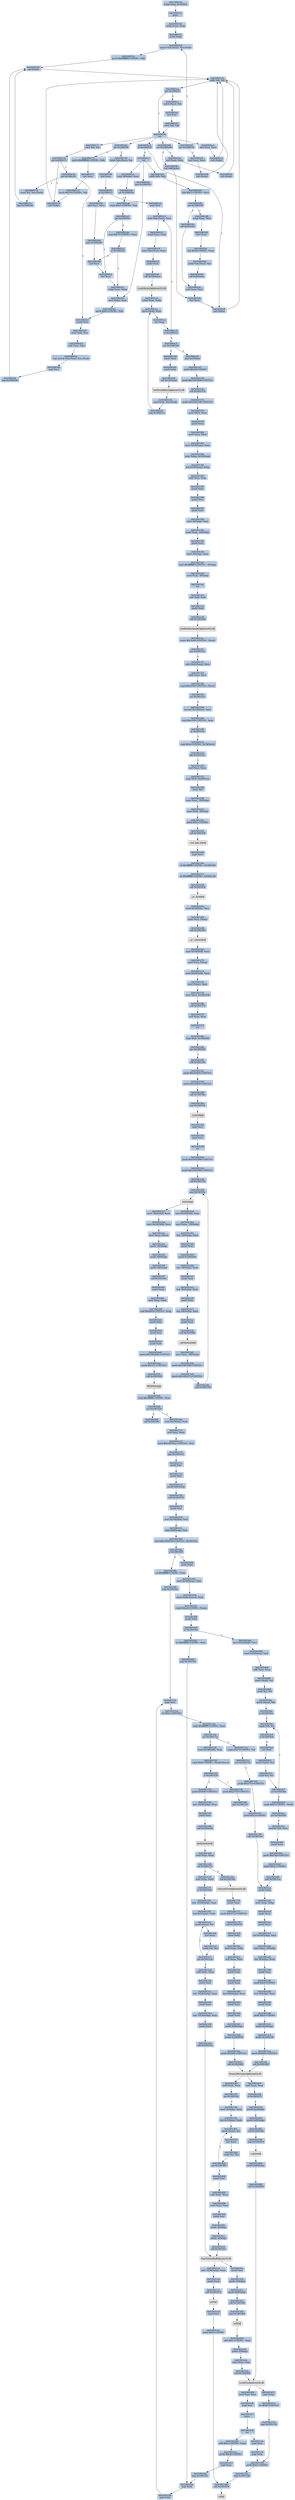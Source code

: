 digraph G {
node[shape=rectangle,style=filled,fillcolor=lightsteelblue,color=lightsteelblue]
bgcolor="transparent"
a0x01000154xchgl_esp_0x1005cfc[label="0x01000154\nxchgl %esp, 0x1005cfc"];
a0x0100015apopa_[label="0x0100015a\npopa "];
a0x0100015bxchgl_eax_esp[label="0x0100015b\nxchgl %eax, %esp"];
a0x0100015cpushl_ebp[label="0x0100015c\npushl %ebp"];
a0x0100015dmovsb_ds_esi__es_edi_[label="0x0100015d\nmovsb %ds:(%esi), %es:(%edi)"];
a0x0100015emovb_0xffffff80UINT8_dh[label="0x0100015e\nmovb $0xffffff80<UINT8>, %dh"];
a0x01000160call_ebx_[label="0x01000160\ncall (%ebx)"];
a0x010001e8addb_dl_dl[label="0x010001e8\naddb %dl, %dl"];
a0x010001eajne_0x10001f1[label="0x010001ea\njne 0x10001f1"];
a0x010001ecmovb_esi__dl[label="0x010001ec\nmovb (%esi), %dl"];
a0x010001eeincl_esi[label="0x010001ee\nincl %esi"];
a0x010001efadcb_dl_dl[label="0x010001ef\nadcb %dl, %dl"];
a0x010001f1ret[label="0x010001f1\nret"];
a0x01000162jae_0x100015d[label="0x01000162\njae 0x100015d"];
a0x01000164xorl_ecx_ecx[label="0x01000164\nxorl %ecx, %ecx"];
a0x01000166call_ebx_[label="0x01000166\ncall (%ebx)"];
a0x01000168jae_0x1000180[label="0x01000168\njae 0x1000180"];
a0x0100016axorl_eax_eax[label="0x0100016a\nxorl %eax, %eax"];
a0x0100016ccall_ebx_[label="0x0100016c\ncall (%ebx)"];
a0x0100016ejae_0x100018f[label="0x0100016e\njae 0x100018f"];
a0x01000170movb_0xffffff80UINT8_dh[label="0x01000170\nmovb $0xffffff80<UINT8>, %dh"];
a0x01000172incl_ecx[label="0x01000172\nincl %ecx"];
a0x01000173movb_0x10UINT8_al[label="0x01000173\nmovb $0x10<UINT8>, %al"];
a0x01000175call_ebx_[label="0x01000175\ncall (%ebx)"];
a0x01000177adcb_al_al[label="0x01000177\nadcb %al, %al"];
a0x01000179jae_0x1000175[label="0x01000179\njae 0x1000175"];
a0x0100017bjne_0x10001b7[label="0x0100017b\njne 0x10001b7"];
a0x0100017dstosb_al_es_edi_[label="0x0100017d\nstosb %al, %es:(%edi)"];
a0x0100017ejmp_0x1000160[label="0x0100017e\njmp 0x1000160"];
a0x0100018flodsb_ds_esi__al[label="0x0100018f\nlodsb %ds:(%esi), %al"];
a0x01000190shrl_eax[label="0x01000190\nshrl %eax"];
a0x01000192je_0x10001c1[label="0x01000192\nje 0x10001c1"];
a0x01000194adcl_ecx_ecx[label="0x01000194\nadcl %ecx, %ecx"];
a0x01000196jmp_0x10001b0[label="0x01000196\njmp 0x10001b0"];
a0x010001b0incl_ecx[label="0x010001b0\nincl %ecx"];
a0x010001b1incl_ecx[label="0x010001b1\nincl %ecx"];
a0x010001b2xchgl_eax_ebp[label="0x010001b2\nxchgl %eax, %ebp"];
a0x010001b3movl_ebp_eax[label="0x010001b3\nmovl %ebp, %eax"];
a0x010001b5movb_0x0UINT8_dh[label="0x010001b5\nmovb $0x0<UINT8>, %dh"];
a0x010001b7pushl_esi[label="0x010001b7\npushl %esi"];
a0x010001b8movl_edi_esi[label="0x010001b8\nmovl %edi, %esi"];
a0x010001basubl_eax_esi[label="0x010001ba\nsubl %eax, %esi"];
a0x010001bcrepz_movsb_ds_esi__es_edi_[label="0x010001bc\nrepz movsb %ds:(%esi), %es:(%edi)"];
a0x010001bepopl_esi[label="0x010001be\npopl %esi"];
a0x010001bfjmp_0x1000160[label="0x010001bf\njmp 0x1000160"];
a0x01000180call_0x8ebx_[label="0x01000180\ncall 0x8(%ebx)"];
a0x010001deincl_ecx[label="0x010001de\nincl %ecx"];
a0x010001dfcall_ebx_[label="0x010001df\ncall (%ebx)"];
a0x010001e1adcl_ecx_ecx[label="0x010001e1\nadcl %ecx, %ecx"];
a0x010001e3call_ebx_[label="0x010001e3\ncall (%ebx)"];
a0x010001e5jb_0x10001df[label="0x010001e5\njb 0x10001df"];
a0x010001e7ret[label="0x010001e7\nret"];
a0x01000183addb_dh_dh[label="0x01000183\naddb %dh, %dh"];
a0x01000185sbbl_0x1UINT8_ecx[label="0x01000185\nsbbl $0x1<UINT8>, %ecx"];
a0x01000188jne_0x1000198[label="0x01000188\njne 0x1000198"];
a0x0100018acall_0x4ebx_[label="0x0100018a\ncall 0x4(%ebx)"];
a0x010001dcxorl_ecx_ecx[label="0x010001dc\nxorl %ecx, %ecx"];
a0x0100018djmp_0x10001b3[label="0x0100018d\njmp 0x10001b3"];
a0x01000198xchgl_eax_ecx[label="0x01000198\nxchgl %eax, %ecx"];
a0x01000199decl_eax[label="0x01000199\ndecl %eax"];
a0x0100019ashll_0x8UINT8_eax[label="0x0100019a\nshll $0x8<UINT8>, %eax"];
a0x0100019dlodsb_ds_esi__al[label="0x0100019d\nlodsb %ds:(%esi), %al"];
a0x0100019ecall_0x4ebx_[label="0x0100019e\ncall 0x4(%ebx)"];
a0x010001a1cmpl__8ebx__eax[label="0x010001a1\ncmpl -8(%ebx), %eax"];
a0x010001a4jae_0x10001b0[label="0x010001a4\njae 0x10001b0"];
a0x010001a6cmpb_0x5UINT8_ah[label="0x010001a6\ncmpb $0x5<UINT8>, %ah"];
a0x010001a9jae_0x10001b1[label="0x010001a9\njae 0x10001b1"];
a0x010001abcmpl_0x7fUINT8_eax[label="0x010001ab\ncmpl $0x7f<UINT8>, %eax"];
a0x010001aeja_0x10001b2[label="0x010001ae\nja 0x10001b2"];
a0x010001c1popl_esi[label="0x010001c1\npopl %esi"];
a0x010001c2lodsl_ds_esi__eax[label="0x010001c2\nlodsl %ds:(%esi), %eax"];
a0x010001c3xchgl_eax_edi[label="0x010001c3\nxchgl %eax, %edi"];
a0x010001c4lodsl_ds_esi__eax[label="0x010001c4\nlodsl %ds:(%esi), %eax"];
a0x010001c5pushl_eax[label="0x010001c5\npushl %eax"];
a0x010001c6call_0x10ebx_[label="0x010001c6\ncall 0x10(%ebx)"];
LoadLibraryA_kernel32_dll[label="LoadLibraryA@kernel32.dll",fillcolor="lightgrey",color="lightgrey"];
a0x010001c9xchgl_eax_ebp[label="0x010001c9\nxchgl %eax, %ebp"];
a0x010001camovl_edi__eax[label="0x010001ca\nmovl (%edi), %eax"];
a0x010001ccincl_eax[label="0x010001cc\nincl %eax"];
a0x010001cdjs_0x10001c2[label="0x010001cd\njs 0x10001c2"];
a0x010001cfjne_0x10001d4[label="0x010001cf\njne 0x10001d4"];
a0x010001d4pushl_eax[label="0x010001d4\npushl %eax"];
a0x010001d5pushl_ebp[label="0x010001d5\npushl %ebp"];
a0x010001d6call_0x14ebx_[label="0x010001d6\ncall 0x14(%ebx)"];
GetProcAddress_kernel32_dll[label="GetProcAddress@kernel32.dll",fillcolor="lightgrey",color="lightgrey"];
a0x010001d9stosl_eax_es_edi_[label="0x010001d9\nstosl %eax, %es:(%edi)"];
a0x010001dajmp_0x10001ca[label="0x010001da\njmp 0x10001ca"];
a0x010001d1jmp_0xcebx_[label="0x010001d1\njmp 0xc(%ebx)"];
a0x010011d7pushl_0x28UINT8[label="0x010011d7\npushl $0x28<UINT8>"];
a0x010011d9pushl_0x10010b0UINT32[label="0x010011d9\npushl $0x10010b0<UINT32>"];
a0x010011decall_0x1001374[label="0x010011de\ncall 0x1001374"];
a0x01001374pushl_0x10013c4UINT32[label="0x01001374\npushl $0x10013c4<UINT32>"];
a0x01001379movl_fs_0_eax[label="0x01001379\nmovl %fs:0, %eax"];
a0x0100137fpushl_eax[label="0x0100137f\npushl %eax"];
a0x01001380movl_esp_fs_0[label="0x01001380\nmovl %esp, %fs:0"];
a0x01001387movl_0x10esp__eax[label="0x01001387\nmovl 0x10(%esp), %eax"];
a0x0100138bmovl_ebp_0x10esp_[label="0x0100138b\nmovl %ebp, 0x10(%esp)"];
a0x0100138fleal_0x10esp__ebp[label="0x0100138f\nleal 0x10(%esp), %ebp"];
a0x01001393subl_eax_esp[label="0x01001393\nsubl %eax, %esp"];
a0x01001395pushl_ebx[label="0x01001395\npushl %ebx"];
a0x01001396pushl_esi[label="0x01001396\npushl %esi"];
a0x01001397pushl_edi[label="0x01001397\npushl %edi"];
a0x01001398movl__8ebp__eax[label="0x01001398\nmovl -8(%ebp), %eax"];
a0x0100139bmovl_esp__24ebp_[label="0x0100139b\nmovl %esp, -24(%ebp)"];
a0x0100139epushl_eax[label="0x0100139e\npushl %eax"];
a0x0100139fmovl__4ebp__eax[label="0x0100139f\nmovl -4(%ebp), %eax"];
a0x010013a2movl_0xffffffffUINT32__4ebp_[label="0x010013a2\nmovl $0xffffffff<UINT32>, -4(%ebp)"];
a0x010013a9movl_eax__8ebp_[label="0x010013a9\nmovl %eax, -8(%ebp)"];
a0x010013acret[label="0x010013ac\nret"];
a0x010011e3xorl_edi_edi[label="0x010011e3\nxorl %edi, %edi"];
a0x010011e5pushl_edi[label="0x010011e5\npushl %edi"];
a0x010011e6call_0x1001008[label="0x010011e6\ncall 0x1001008"];
GetModuleHandleA_kernel32_dll[label="GetModuleHandleA@kernel32.dll",fillcolor="lightgrey",color="lightgrey"];
a0x010011eccmpw_0x5a4dUINT16_eax_[label="0x010011ec\ncmpw $0x5a4d<UINT16>, (%eax)"];
a0x010011f1jne_0x1001212[label="0x010011f1\njne 0x1001212"];
a0x010011f3movl_0x3ceax__ecx[label="0x010011f3\nmovl 0x3c(%eax), %ecx"];
a0x010011f6addl_eax_ecx[label="0x010011f6\naddl %eax, %ecx"];
a0x010011f8cmpl_0x4550UINT32_ecx_[label="0x010011f8\ncmpl $0x4550<UINT32>, (%ecx)"];
a0x010011fejne_0x1001212[label="0x010011fe\njne 0x1001212"];
a0x01001200movzwl_0x18ecx__eax[label="0x01001200\nmovzwl 0x18(%ecx), %eax"];
a0x01001204cmpl_0x10bUINT32_eax[label="0x01001204\ncmpl $0x10b<UINT32>, %eax"];
a0x01001209je_0x100122a[label="0x01001209\nje 0x100122a"];
a0x0100122acmpl_0xeUINT8_0x74ecx_[label="0x0100122a\ncmpl $0xe<UINT8>, 0x74(%ecx)"];
a0x0100122ejbe_0x1001212[label="0x0100122e\njbe 0x1001212"];
a0x01001230xorl_eax_eax[label="0x01001230\nxorl %eax, %eax"];
a0x01001232cmpl_edi_0xe8ecx_[label="0x01001232\ncmpl %edi, 0xe8(%ecx)"];
a0x01001238setne_al[label="0x01001238\nsetne %al"];
a0x0100123bmovl_eax__28ebp_[label="0x0100123b\nmovl %eax, -28(%ebp)"];
a0x0100123emovl_edi__4ebp_[label="0x0100123e\nmovl %edi, -4(%ebp)"];
a0x01001241pushl_0x1UINT8[label="0x01001241\npushl $0x1<UINT8>"];
a0x01001243call_0x1001038[label="0x01001243\ncall 0x1001038"];
a__set_app_type_[label="__set_app_type@",fillcolor="lightgrey",color="lightgrey"];
a0x01001249popl_ecx[label="0x01001249\npopl %ecx"];
a0x0100124aorl_0xffffffffUINT8_0x10021d0[label="0x0100124a\norl $0xffffffff<UINT8>, 0x10021d0"];
a0x01001251orl_0xffffffffUINT8_0x10021d4[label="0x01001251\norl $0xffffffff<UINT8>, 0x10021d4"];
a0x01001258call_0x1001034[label="0x01001258\ncall 0x1001034"];
a__p__fmode_[label="__p__fmode@",fillcolor="lightgrey",color="lightgrey"];
a0x0100125emovl_0x100202c_ecx[label="0x0100125e\nmovl 0x100202c, %ecx"];
a0x01001264movl_ecx_eax_[label="0x01001264\nmovl %ecx, (%eax)"];
a0x01001266call_0x1001030[label="0x01001266\ncall 0x1001030"];
a__p__commode_[label="__p__commode@",fillcolor="lightgrey",color="lightgrey"];
a0x0100126cmovl_0x1002028_ecx[label="0x0100126c\nmovl 0x1002028, %ecx"];
a0x01001272movl_ecx_eax_[label="0x01001272\nmovl %ecx, (%eax)"];
a0x01001274movl_0x1001044_eax[label="0x01001274\nmovl 0x1001044, %eax"];
a0x01001279movl_eax__eax[label="0x01001279\nmovl (%eax), %eax"];
a0x0100127bmovl_eax_0x10021d8[label="0x0100127b\nmovl %eax, 0x10021d8"];
a0x01001280call_0x1001370[label="0x01001280\ncall 0x1001370"];
a0x01001370xorl_eax_eax[label="0x01001370\nxorl %eax, %eax"];
a0x01001372ret[label="0x01001372\nret"];
a0x01001285cmpl_edi_0x1002000[label="0x01001285\ncmpl %edi, 0x1002000"];
a0x0100128bjne_0x1001299[label="0x0100128b\njne 0x1001299"];
a0x01001299call_0x100135e[label="0x01001299\ncall 0x100135e"];
a0x0100135epushl_0x30000UINT32[label="0x0100135e\npushl $0x30000<UINT32>"];
a0x01001363pushl_0x10000UINT32[label="0x01001363\npushl $0x10000<UINT32>"];
a0x01001368call_0x10013be[label="0x01001368\ncall 0x10013be"];
a0x010013bejmp_0x100103c[label="0x010013be\njmp 0x100103c"];
a_controlfp_[label="_controlfp@",fillcolor="lightgrey",color="lightgrey"];
a0x0100136dpopl_ecx[label="0x0100136d\npopl %ecx"];
a0x0100136epopl_ecx[label="0x0100136e\npopl %ecx"];
a0x0100136fret[label="0x0100136f\nret"];
a0x0100129epushl_0x1001088UINT32[label="0x0100129e\npushl $0x1001088<UINT32>"];
a0x010012a3pushl_0x1001084UINT32[label="0x010012a3\npushl $0x1001084<UINT32>"];
a0x010012a8call_0x1001358[label="0x010012a8\ncall 0x1001358"];
a0x01001358jmp_0x100105c[label="0x01001358\njmp 0x100105c"];
a_initterm_[label="_initterm@",fillcolor="lightgrey",color="lightgrey"];
a0x010012admovl_0x1002024_eax[label="0x010012ad\nmovl 0x1002024, %eax"];
a0x010012b2movl_eax__32ebp_[label="0x010012b2\nmovl %eax, -32(%ebp)"];
a0x010012b5leal__32ebp__eax[label="0x010012b5\nleal -32(%ebp), %eax"];
a0x010012b8pushl_eax[label="0x010012b8\npushl %eax"];
a0x010012b9pushl_0x1002020[label="0x010012b9\npushl 0x1002020"];
a0x010012bfleal__36ebp__eax[label="0x010012bf\nleal -36(%ebp), %eax"];
a0x010012c2pushl_eax[label="0x010012c2\npushl %eax"];
a0x010012c3leal__40ebp__eax[label="0x010012c3\nleal -40(%ebp), %eax"];
a0x010012c6pushl_eax[label="0x010012c6\npushl %eax"];
a0x010012c7leal__44ebp__eax[label="0x010012c7\nleal -44(%ebp), %eax"];
a0x010012capushl_eax[label="0x010012ca\npushl %eax"];
a0x010012cbcall_0x1001060[label="0x010012cb\ncall 0x1001060"];
a__getmainargs_[label="__getmainargs@",fillcolor="lightgrey",color="lightgrey"];
a0x010012d1movl_eax__48ebp_[label="0x010012d1\nmovl %eax, -48(%ebp)"];
a0x010012d4pushl_0x1001080UINT32[label="0x010012d4\npushl $0x1001080<UINT32>"];
a0x010012d9pushl_0x100107cUINT32[label="0x010012d9\npushl $0x100107c<UINT32>"];
a0x010012decall_0x1001358[label="0x010012de\ncall 0x1001358"];
a0x010012e3movl__36ebp__eax[label="0x010012e3\nmovl -36(%ebp), %eax"];
a0x010012e6movl_0x1001064_ecx[label="0x010012e6\nmovl 0x1001064, %ecx"];
a0x010012ecmovl_eax_ecx_[label="0x010012ec\nmovl %eax, (%ecx)"];
a0x010012eepushl__36ebp_[label="0x010012ee\npushl -36(%ebp)"];
a0x010012f1pushl__40ebp_[label="0x010012f1\npushl -40(%ebp)"];
a0x010012f4pushl__44ebp_[label="0x010012f4\npushl -44(%ebp)"];
a0x010012f7call_0x10010dc[label="0x010012f7\ncall 0x10010dc"];
a0x010010dcpushl_ebp[label="0x010010dc\npushl %ebp"];
a0x010010ddmovl_esp_ebp[label="0x010010dd\nmovl %esp, %ebp"];
a0x010010dfsubl_0x400UINT32_esp[label="0x010010df\nsubl $0x400<UINT32>, %esp"];
a0x010010e5pushl_ebx[label="0x010010e5\npushl %ebx"];
a0x010010e6pushl_esi[label="0x010010e6\npushl %esi"];
a0x010010e7pushl_edi[label="0x010010e7\npushl %edi"];
a0x010010e8pushl_0x1002040UINT32[label="0x010010e8\npushl $0x1002040<UINT32>"];
a0x010010edpushl_0x101UINT32[label="0x010010ed\npushl $0x101<UINT32>"];
a0x010010f2call_0x1001028[label="0x010010f2\ncall 0x1001028"];
WSAStarup_[label="WSAStarup@",fillcolor="lightgrey",color="lightgrey"];
a0x010010f8cmpl_0xffffffffUINT8_eax[label="0x010010f8\ncmpl $0xffffffff<UINT8>, %eax"];
a0x010010fbjne_0x100110e[label="0x010010fb\njne 0x100110e"];
a0x010010fdcall_0x100100c[label="0x010010fd\ncall 0x100100c"];
a0x0100110emovl_0xcebp__edi[label="0x0100110e\nmovl 0xc(%ebp), %edi"];
a0x01001111xorl_ebx_ebx[label="0x01001111\nxorl %ebx, %ebx"];
a0x01001113movl_0x10010acUINT32_esi[label="0x01001113\nmovl $0x10010ac<UINT32>, %esi"];
a0x01001118jmp_0x1001121[label="0x01001118\njmp 0x1001121"];
a0x01001121pushl_esi[label="0x01001121\npushl %esi"];
a0x01001122pushl_edi[label="0x01001122\npushl %edi"];
a0x01001123pushl_0x8ebp_[label="0x01001123\npushl 0x8(%ebp)"];
a0x01001126call_0x1001475[label="0x01001126\ncall 0x1001475"];
a0x01001475pushl_esi[label="0x01001475\npushl %esi"];
a0x01001476movl_0x1002004_esi[label="0x01001476\nmovl 0x1002004, %esi"];
a0x0100147ccmpl_0x8esp__esi[label="0x0100147c\ncmpl 0x8(%esp), %esi"];
a0x01001480movl_0x1002034UINT32_0x10021dc[label="0x01001480\nmovl $0x1002034<UINT32>, 0x10021dc"];
a0x0100148ajl_0x1001494[label="0x0100148a\njl 0x1001494"];
a0x0100148corl_0xffffffffUINT8_eax[label="0x0100148c\norl $0xffffffff<UINT8>, %eax"];
a0x01001494pushl_ebx[label="0x01001494\npushl %ebx"];
a0x01001495movl_0x10esp__ebx[label="0x01001495\nmovl 0x10(%esp), %ebx"];
a0x01001499movl_ebxesi4__eax[label="0x01001499\nmovl (%ebx,%esi,4), %eax"];
a0x0100149ccmpb_0x2dUINT8_eax_[label="0x0100149c\ncmpb $0x2d<UINT8>, (%eax)"];
a0x0100149fpushl_edi[label="0x0100149f\npushl %edi"];
a0x010014a0je_0x10014aa[label="0x010014a0\nje 0x10014aa"];
a0x010014a2orl_0xffffffffUINT8_eax[label="0x010014a2\norl $0xffffffff<UINT8>, %eax"];
a0x010014aamovl_0x1002008_ecx[label="0x010014aa\nmovl 0x1002008, %ecx"];
a0x010014b0movl_0x18esp__edi[label="0x010014b0\nmovl 0x18(%esp), %edi"];
a0x010014b4addl_ecx_eax[label="0x010014b4\naddl %ecx, %eax"];
a0x010014b6movb_edi__cl[label="0x010014b6\nmovb (%edi), %cl"];
a0x010014b8testb_cl_cl[label="0x010014b8\ntestb %cl, %cl"];
a0x010014bamovb_eax__dl[label="0x010014ba\nmovb (%eax), %dl"];
a0x010014bcje_0x10014ce[label="0x010014bc\nje 0x10014ce"];
a0x010014becmpb_dl_cl[label="0x010014be\ncmpb %dl, %cl"];
a0x010014c0je_0x10014c9[label="0x010014c0\nje 0x10014c9"];
a0x010014c2incl_edi[label="0x010014c2\nincl %edi"];
a0x010014c3movb_edi__cl[label="0x010014c3\nmovb (%edi), %cl"];
a0x010014c5testb_cl_cl[label="0x010014c5\ntestb %cl, %cl"];
a0x010014c7jne_0x10014be[label="0x010014c7\njne 0x10014be"];
a0x010014c9cmpb_0x0UINT8_edi_[label="0x010014c9\ncmpb $0x0<UINT8>, (%edi)"];
a0x010014ccjne_0x10014e6[label="0x010014cc\njne 0x10014e6"];
a0x010014cemovsbl_dl_eax[label="0x010014ce\nmovsbl %dl, %eax"];
a0x010014d1pushl_eax[label="0x010014d1\npushl %eax"];
a0x010014d2pushl_0x7d0UINT32[label="0x010014d2\npushl $0x7d0<UINT32>"];
a0x010014d7pushl_0x1UINT8[label="0x010014d7\npushl $0x1<UINT8>"];
a0x010014d9call_0x10013ca[label="0x010014d9\ncall 0x10013ca"];
a0x010013capushl_ebp[label="0x010013ca\npushl %ebp"];
a0x010013cbmovl_esp_ebp[label="0x010013cb\nmovl %esp, %ebp"];
a0x010013cdpushl_ecx[label="0x010013cd\npushl %ecx"];
a0x010013cepushl_ecx[label="0x010013ce\npushl %ecx"];
a0x010013cfleal_0x10ebp__eax[label="0x010013cf\nleal 0x10(%ebp), %eax"];
a0x010013d2movl_eax__8ebp_[label="0x010013d2\nmovl %eax, -8(%ebp)"];
a0x010013d5leal__8ebp__eax[label="0x010013d5\nleal -8(%ebp), %eax"];
a0x010013d8pushl_eax[label="0x010013d8\npushl %eax"];
a0x010013d9pushl_0x0UINT8[label="0x010013d9\npushl $0x0<UINT8>"];
a0x010013dbleal__4ebp__eax[label="0x010013db\nleal -4(%ebp), %eax"];
a0x010013depushl_eax[label="0x010013de\npushl %eax"];
a0x010013dfpushl_0x0UINT8[label="0x010013df\npushl $0x0<UINT8>"];
a0x010013e1pushl_0xcebp_[label="0x010013e1\npushl 0xc(%ebp)"];
a0x010013e4pushl_0x1002030[label="0x010013e4\npushl 0x1002030"];
a0x010013eapushl_0x900UINT32[label="0x010013ea\npushl $0x900<UINT32>"];
a0x010013efcall_0x1001000[label="0x010013ef\ncall 0x1001000"];
FormatMessageA_kernel32_dll[label="FormatMessageA@kernel32.dll",fillcolor="lightgrey",color="lightgrey"];
a0x010013f5testl_eax_eax[label="0x010013f5\ntestl %eax, %eax"];
a0x010013f7jne_0x10013fb[label="0x010013f7\njne 0x10013fb"];
a0x010013fbmovl__4ebp__eax[label="0x010013fb\nmovl -4(%ebp), %eax"];
a0x010013feleal_0x1eax__edx[label="0x010013fe\nleal 0x1(%eax), %edx"];
a0x01001401movb_eax__cl[label="0x01001401\nmovb (%eax), %cl"];
a0x01001403incl_eax[label="0x01001403\nincl %eax"];
a0x01001404testb_cl_cl[label="0x01001404\ntestb %cl, %cl"];
a0x01001406jne_0x1001401[label="0x01001406\njne 0x1001401"];
a0x01001408pushl_esi[label="0x01001408\npushl %esi"];
a0x01001409subl_edx_eax[label="0x01001409\nsubl %edx, %eax"];
a0x0100140bmovl_eax_esi[label="0x0100140b\nmovl %eax, %esi"];
a0x0100140dpushl_esi[label="0x0100140d\npushl %esi"];
a0x0100140epushl__4ebp_[label="0x0100140e\npushl -4(%ebp)"];
a0x01001411pushl__4ebp_[label="0x01001411\npushl -4(%ebp)"];
a0x01001414call_0x100101c[label="0x01001414\ncall 0x100101c"];
CharToOemBuffA_user32_dll[label="CharToOemBuffA@user32.dll",fillcolor="lightgrey",color="lightgrey"];
a0x0100141apushl_esi[label="0x0100141a\npushl %esi"];
a0x0100141bpushl__4ebp_[label="0x0100141b\npushl -4(%ebp)"];
a0x0100141epushl_0x8ebp_[label="0x0100141e\npushl 0x8(%ebp)"];
a0x01001421call_0x1001560[label="0x01001421\ncall 0x1001560"];
a0x01001560jmp_0x1001068[label="0x01001560\njmp 0x1001068"];
a_write_[label="_write@",fillcolor="lightgrey",color="lightgrey"];
a0x01001426addl_0xcUINT8_esp[label="0x01001426\naddl $0xc<UINT8>, %esp"];
a0x01001429pushl__4ebp_[label="0x01001429\npushl -4(%ebp)"];
a0x0100142cmovl_eax_esi[label="0x0100142c\nmovl %eax, %esi"];
a0x0100142ecall_0x1001004[label="0x0100142e\ncall 0x1001004"];
LocalFree_kernel32_dll[label="LocalFree@kernel32.dll",fillcolor="lightgrey",color="lightgrey"];
a0x01001434movl_esi_eax[label="0x01001434\nmovl %esi, %eax"];
a0x01001436popl_esi[label="0x01001436\npopl %esi"];
a0x01001437leave_[label="0x01001437\nleave "];
a0x01001438ret[label="0x01001438\nret"];
a0x010014deaddl_0xcUINT8_esp[label="0x010014de\naddl $0xc<UINT8>, %esp"];
a0x010014e1pushl_0x3fUINT8[label="0x010014e1\npushl $0x3f<UINT8>"];
a0x010014e3popl_eax[label="0x010014e3\npopl %eax"];
a0x010014e4jmp_0x100155a[label="0x010014e4\njmp 0x100155a"];
a0x0100155apopl_edi[label="0x0100155a\npopl %edi"];
a0x0100155bpopl_ebx[label="0x0100155b\npopl %ebx"];
a0x0100155cpopl_esi[label="0x0100155c\npopl %esi"];
a0x0100155dret_0xcUINT16[label="0x0100155d\nret $0xc<UINT16>"];
a0x0100112bcmpl_0xffffffffUINT8_eax[label="0x0100112b\ncmpl $0xffffffff<UINT8>, %eax"];
a0x0100112ejne_0x100111a[label="0x0100112e\njne 0x100111a"];
a0x0100111acmpb_0x73UINT8_al[label="0x0100111a\ncmpb $0x73<UINT8>, %al"];
a0x0100111cjne_0x1001142[label="0x0100111c\njne 0x1001142"];
a0x01001142pushl_0x2710UINT32[label="0x01001142\npushl $0x2710<UINT32>"];
a0x01001147pushl_0x2UINT8[label="0x01001147\npushl $0x2<UINT8>"];
a0x01001149call_0x10013ca[label="0x01001149\ncall 0x10013ca"];
a0x0100114epopl_ecx[label="0x0100114e\npopl %ecx"];
a0x0100114fpopl_ecx[label="0x0100114f\npopl %ecx"];
a0x01001150pushl_0x1UINT8[label="0x01001150\npushl $0x1<UINT8>"];
a0x01001152jmp_0x10011d0[label="0x01001152\njmp 0x10011d0"];
a0x010011d0call_0x1001074[label="0x010011d0\ncall 0x1001074"];
exit_[label="exit@",fillcolor="lightgrey",color="lightgrey"];
a0x010014a5jmp_0x100155a[label="0x010014a5\njmp 0x100155a"];
a0x01001130movl_0x1002004_eax[label="0x01001130\nmovl 0x1002004, %eax"];
a0x01001135cmpl_0x0UINT8_edieax4_[label="0x01001135\ncmpl $0x0<UINT8>, (%edi,%eax,4)"];
a0x01001139je_0x1001154[label="0x01001139\nje 0x1001154"];
a0x0100113bpushl_0x2714UINT32[label="0x0100113b\npushl $0x2714<UINT32>"];
a0x01001154pushl_0x400UINT32[label="0x01001154\npushl $0x400<UINT32>"];
a0x01001159leal__1024ebp__eax[label="0x01001159\nleal -1024(%ebp), %eax"];
a0x0100115fpushl_eax[label="0x0100115f\npushl %eax"];
a0x01001160call_0x1001024[label="0x01001160\ncall 0x1001024"];
gethostname_[label="gethostname@",fillcolor="lightgrey",color="lightgrey"];
a0x01001166testl_eax_eax[label="0x01001166\ntestl %eax, %eax"];
a0x01001168jnl_0x100117d[label="0x01001168\njnl 0x100117d"];
a0x0100116acall_0x100100c[label="0x0100116a\ncall 0x100100c"];
a0x0100117dtestl_ebx_ebx[label="0x0100117d\ntestl %ebx, %ebx"];
a0x0100117fje_0x1001199[label="0x0100117f\nje 0x1001199"];
a0x01001199leal__1024ebp__eax[label="0x01001199\nleal -1024(%ebp), %eax"];
a0x0100119fleal_0x1eax__edx[label="0x0100119f\nleal 0x1(%eax), %edx"];
a0x010011a2movb_eax__cl[label="0x010011a2\nmovb (%eax), %cl"];
a0x010011a4incl_eax[label="0x010011a4\nincl %eax"];
a0x010011a5testb_cl_cl[label="0x010011a5\ntestb %cl, %cl"];
a0x010011a7jne_0x10011a2[label="0x010011a7\njne 0x10011a2"];
a0x010011a9subl_edx_eax[label="0x010011a9\nsubl %edx, %eax"];
a0x010011abpushl_eax[label="0x010011ab\npushl %eax"];
a0x010011acleal__1024ebp__eax[label="0x010011ac\nleal -1024(%ebp), %eax"];
a0x010011b2pushl_eax[label="0x010011b2\npushl %eax"];
a0x010011b3leal__1024ebp__eax[label="0x010011b3\nleal -1024(%ebp), %eax"];
a0x010011b9pushl_eax[label="0x010011b9\npushl %eax"];
a0x010011bacall_0x100101c[label="0x010011ba\ncall 0x100101c"];
a0x010011c0leal__1024ebp__eax[label="0x010011c0\nleal -1024(%ebp), %eax"];
a0x010011c6pushl_eax[label="0x010011c6\npushl %eax"];
a0x010011c7call_0x1001070[label="0x010011c7\ncall 0x1001070"];
puts_[label="puts@",fillcolor="lightgrey",color="lightgrey"];
a0x010011cdpopl_ecx[label="0x010011cd\npopl %ecx"];
a0x010011cepushl_0x0UINT8[label="0x010011ce\npushl $0x0<UINT8>"];
GetLastError_kernel32_dll[label="GetLastError@kernel32.dll",fillcolor="lightgrey",color="lightgrey"];
a0x01001170pushl_eax[label="0x01001170\npushl %eax"];
a0x01001171pushl_0x2712UINT32[label="0x01001171\npushl $0x2712<UINT32>"];
a0x01001176call_0x1001439[label="0x01001176\ncall 0x1001439"];
a0x01001439pushl_ebp[label="0x01001439\npushl %ebp"];
a0x0100143amovl_esp_ebp[label="0x0100143a\nmovl %esp, %ebp"];
a0x0100143cxorl_eax_eax[label="0x0100143c\nxorl %eax, %eax"];
a0x0100143epushl_eax[label="0x0100143e\npushl %eax"];
a0x0100143fpushl_eax[label="0x0100143f\npushl %eax"];
a0x01001440leal_0x8ebp__ecx[label="0x01001440\nleal 0x8(%ebp), %ecx"];
a0x01001443pushl_ecx[label="0x01001443\npushl %ecx"];
a0x01001444pushl_eax[label="0x01001444\npushl %eax"];
a0x01001445pushl_0x8ebp_[label="0x01001445\npushl 0x8(%ebp)"];
a0x01001448pushl_0x1002030[label="0x01001448\npushl 0x1002030"];
a0x0100144epushl_0x900UINT32[label="0x0100144e\npushl $0x900<UINT32>"];
a0x01001453call_0x1001000[label="0x01001453\ncall 0x1001000"];
a0x01001459testl_eax_eax[label="0x01001459\ntestl %eax, %eax"];
a0x0100145bje_0x1001471[label="0x0100145b\nje 0x1001471"];
a0x0100145dpushl_0xcebp_[label="0x0100145d\npushl 0xc(%ebp)"];
a0x01001460pushl_0x8ebp_[label="0x01001460\npushl 0x8(%ebp)"];
a0x01001463call_0x1001566[label="0x01001463\ncall 0x1001566"];
a0x01001566jmp_0x1001014[label="0x01001566\njmp 0x1001014"];
s_perror_[label="s_perror@",fillcolor="lightgrey",color="lightgrey"];
a0x01001468pushl_0x8ebp_[label="0x01001468\npushl 0x8(%ebp)"];
a0x0100146bcall_0x1001004[label="0x0100146b\ncall 0x1001004"];
a0x01001471popl_ebp[label="0x01001471\npopl %ebp"];
a0x01001472ret_0x8UINT16[label="0x01001472\nret $0x8<UINT16>"];
a0x0100117bjmp_0x1001150[label="0x0100117b\njmp 0x1001150"];
a0x01001140jmp_0x1001147[label="0x01001140\njmp 0x1001147"];
a0x0100148fjmp_0x100155c[label="0x0100148f\njmp 0x100155c"];
a0x01000154xchgl_esp_0x1005cfc -> a0x0100015apopa_ [color="#000000"];
a0x0100015apopa_ -> a0x0100015bxchgl_eax_esp [color="#000000"];
a0x0100015bxchgl_eax_esp -> a0x0100015cpushl_ebp [color="#000000"];
a0x0100015cpushl_ebp -> a0x0100015dmovsb_ds_esi__es_edi_ [color="#000000"];
a0x0100015dmovsb_ds_esi__es_edi_ -> a0x0100015emovb_0xffffff80UINT8_dh [color="#000000"];
a0x0100015emovb_0xffffff80UINT8_dh -> a0x01000160call_ebx_ [color="#000000"];
a0x01000160call_ebx_ -> a0x010001e8addb_dl_dl [color="#000000"];
a0x010001e8addb_dl_dl -> a0x010001eajne_0x10001f1 [color="#000000"];
a0x010001eajne_0x10001f1 -> a0x010001ecmovb_esi__dl [color="#000000",label="F"];
a0x010001ecmovb_esi__dl -> a0x010001eeincl_esi [color="#000000"];
a0x010001eeincl_esi -> a0x010001efadcb_dl_dl [color="#000000"];
a0x010001efadcb_dl_dl -> a0x010001f1ret [color="#000000"];
a0x010001f1ret -> a0x01000162jae_0x100015d [color="#000000"];
a0x01000162jae_0x100015d -> a0x0100015dmovsb_ds_esi__es_edi_ [color="#000000",label="T"];
a0x010001eajne_0x10001f1 -> a0x010001f1ret [color="#000000",label="T"];
a0x01000162jae_0x100015d -> a0x01000164xorl_ecx_ecx [color="#000000",label="F"];
a0x01000164xorl_ecx_ecx -> a0x01000166call_ebx_ [color="#000000"];
a0x01000166call_ebx_ -> a0x010001e8addb_dl_dl [color="#000000"];
a0x010001f1ret -> a0x01000168jae_0x1000180 [color="#000000"];
a0x01000168jae_0x1000180 -> a0x0100016axorl_eax_eax [color="#000000",label="F"];
a0x0100016axorl_eax_eax -> a0x0100016ccall_ebx_ [color="#000000"];
a0x0100016ccall_ebx_ -> a0x010001e8addb_dl_dl [color="#000000"];
a0x010001f1ret -> a0x0100016ejae_0x100018f [color="#000000"];
a0x0100016ejae_0x100018f -> a0x01000170movb_0xffffff80UINT8_dh [color="#000000",label="F"];
a0x01000170movb_0xffffff80UINT8_dh -> a0x01000172incl_ecx [color="#000000"];
a0x01000172incl_ecx -> a0x01000173movb_0x10UINT8_al [color="#000000"];
a0x01000173movb_0x10UINT8_al -> a0x01000175call_ebx_ [color="#000000"];
a0x01000175call_ebx_ -> a0x010001e8addb_dl_dl [color="#000000"];
a0x010001f1ret -> a0x01000177adcb_al_al [color="#000000"];
a0x01000177adcb_al_al -> a0x01000179jae_0x1000175 [color="#000000"];
a0x01000179jae_0x1000175 -> a0x01000175call_ebx_ [color="#000000",label="T"];
a0x01000179jae_0x1000175 -> a0x0100017bjne_0x10001b7 [color="#000000",label="F"];
a0x0100017bjne_0x10001b7 -> a0x0100017dstosb_al_es_edi_ [color="#000000",label="F"];
a0x0100017dstosb_al_es_edi_ -> a0x0100017ejmp_0x1000160 [color="#000000"];
a0x0100017ejmp_0x1000160 -> a0x01000160call_ebx_ [color="#000000"];
a0x0100016ejae_0x100018f -> a0x0100018flodsb_ds_esi__al [color="#000000",label="T"];
a0x0100018flodsb_ds_esi__al -> a0x01000190shrl_eax [color="#000000"];
a0x01000190shrl_eax -> a0x01000192je_0x10001c1 [color="#000000"];
a0x01000192je_0x10001c1 -> a0x01000194adcl_ecx_ecx [color="#000000",label="F"];
a0x01000194adcl_ecx_ecx -> a0x01000196jmp_0x10001b0 [color="#000000"];
a0x01000196jmp_0x10001b0 -> a0x010001b0incl_ecx [color="#000000"];
a0x010001b0incl_ecx -> a0x010001b1incl_ecx [color="#000000"];
a0x010001b1incl_ecx -> a0x010001b2xchgl_eax_ebp [color="#000000"];
a0x010001b2xchgl_eax_ebp -> a0x010001b3movl_ebp_eax [color="#000000"];
a0x010001b3movl_ebp_eax -> a0x010001b5movb_0x0UINT8_dh [color="#000000"];
a0x010001b5movb_0x0UINT8_dh -> a0x010001b7pushl_esi [color="#000000"];
a0x010001b7pushl_esi -> a0x010001b8movl_edi_esi [color="#000000"];
a0x010001b8movl_edi_esi -> a0x010001basubl_eax_esi [color="#000000"];
a0x010001basubl_eax_esi -> a0x010001bcrepz_movsb_ds_esi__es_edi_ [color="#000000"];
a0x010001bcrepz_movsb_ds_esi__es_edi_ -> a0x010001bepopl_esi [color="#000000"];
a0x010001bepopl_esi -> a0x010001bfjmp_0x1000160 [color="#000000"];
a0x010001bfjmp_0x1000160 -> a0x01000160call_ebx_ [color="#000000"];
a0x01000168jae_0x1000180 -> a0x01000180call_0x8ebx_ [color="#000000",label="T"];
a0x01000180call_0x8ebx_ -> a0x010001deincl_ecx [color="#000000"];
a0x010001deincl_ecx -> a0x010001dfcall_ebx_ [color="#000000"];
a0x010001dfcall_ebx_ -> a0x010001e8addb_dl_dl [color="#000000"];
a0x010001f1ret -> a0x010001e1adcl_ecx_ecx [color="#000000"];
a0x010001e1adcl_ecx_ecx -> a0x010001e3call_ebx_ [color="#000000"];
a0x010001e3call_ebx_ -> a0x010001e8addb_dl_dl [color="#000000"];
a0x010001f1ret -> a0x010001e5jb_0x10001df [color="#000000"];
a0x010001e5jb_0x10001df -> a0x010001e7ret [color="#000000",label="F"];
a0x010001e7ret -> a0x01000183addb_dh_dh [color="#000000"];
a0x01000183addb_dh_dh -> a0x01000185sbbl_0x1UINT8_ecx [color="#000000"];
a0x01000185sbbl_0x1UINT8_ecx -> a0x01000188jne_0x1000198 [color="#000000"];
a0x01000188jne_0x1000198 -> a0x0100018acall_0x4ebx_ [color="#000000",label="F"];
a0x0100018acall_0x4ebx_ -> a0x010001dcxorl_ecx_ecx [color="#000000"];
a0x010001dcxorl_ecx_ecx -> a0x010001deincl_ecx [color="#000000"];
a0x010001e7ret -> a0x0100018djmp_0x10001b3 [color="#000000"];
a0x0100018djmp_0x10001b3 -> a0x010001b3movl_ebp_eax [color="#000000"];
a0x01000188jne_0x1000198 -> a0x01000198xchgl_eax_ecx [color="#000000",label="T"];
a0x01000198xchgl_eax_ecx -> a0x01000199decl_eax [color="#000000"];
a0x01000199decl_eax -> a0x0100019ashll_0x8UINT8_eax [color="#000000"];
a0x0100019ashll_0x8UINT8_eax -> a0x0100019dlodsb_ds_esi__al [color="#000000"];
a0x0100019dlodsb_ds_esi__al -> a0x0100019ecall_0x4ebx_ [color="#000000"];
a0x0100019ecall_0x4ebx_ -> a0x010001dcxorl_ecx_ecx [color="#000000"];
a0x010001e5jb_0x10001df -> a0x010001dfcall_ebx_ [color="#000000",label="T"];
a0x010001e7ret -> a0x010001a1cmpl__8ebx__eax [color="#000000"];
a0x010001a1cmpl__8ebx__eax -> a0x010001a4jae_0x10001b0 [color="#000000"];
a0x010001a4jae_0x10001b0 -> a0x010001a6cmpb_0x5UINT8_ah [color="#000000",label="F"];
a0x010001a6cmpb_0x5UINT8_ah -> a0x010001a9jae_0x10001b1 [color="#000000"];
a0x010001a9jae_0x10001b1 -> a0x010001abcmpl_0x7fUINT8_eax [color="#000000",label="F"];
a0x010001abcmpl_0x7fUINT8_eax -> a0x010001aeja_0x10001b2 [color="#000000"];
a0x010001aeja_0x10001b2 -> a0x010001b0incl_ecx [color="#000000",label="F"];
a0x0100017bjne_0x10001b7 -> a0x010001b7pushl_esi [color="#000000",label="T"];
a0x010001aeja_0x10001b2 -> a0x010001b2xchgl_eax_ebp [color="#000000",label="T"];
a0x010001a9jae_0x10001b1 -> a0x010001b1incl_ecx [color="#000000",label="T"];
a0x01000192je_0x10001c1 -> a0x010001c1popl_esi [color="#000000",label="T"];
a0x010001c1popl_esi -> a0x010001c2lodsl_ds_esi__eax [color="#000000"];
a0x010001c2lodsl_ds_esi__eax -> a0x010001c3xchgl_eax_edi [color="#000000"];
a0x010001c3xchgl_eax_edi -> a0x010001c4lodsl_ds_esi__eax [color="#000000"];
a0x010001c4lodsl_ds_esi__eax -> a0x010001c5pushl_eax [color="#000000"];
a0x010001c5pushl_eax -> a0x010001c6call_0x10ebx_ [color="#000000"];
a0x010001c6call_0x10ebx_ -> LoadLibraryA_kernel32_dll [color="#000000"];
LoadLibraryA_kernel32_dll -> a0x010001c9xchgl_eax_ebp [color="#000000"];
a0x010001c9xchgl_eax_ebp -> a0x010001camovl_edi__eax [color="#000000"];
a0x010001camovl_edi__eax -> a0x010001ccincl_eax [color="#000000"];
a0x010001ccincl_eax -> a0x010001cdjs_0x10001c2 [color="#000000"];
a0x010001cdjs_0x10001c2 -> a0x010001cfjne_0x10001d4 [color="#000000",label="F"];
a0x010001cfjne_0x10001d4 -> a0x010001d4pushl_eax [color="#000000",label="T"];
a0x010001d4pushl_eax -> a0x010001d5pushl_ebp [color="#000000"];
a0x010001d5pushl_ebp -> a0x010001d6call_0x14ebx_ [color="#000000"];
a0x010001d6call_0x14ebx_ -> GetProcAddress_kernel32_dll [color="#000000"];
GetProcAddress_kernel32_dll -> a0x010001d9stosl_eax_es_edi_ [color="#000000"];
a0x010001d9stosl_eax_es_edi_ -> a0x010001dajmp_0x10001ca [color="#000000"];
a0x010001dajmp_0x10001ca -> a0x010001camovl_edi__eax [color="#000000"];
a0x010001cdjs_0x10001c2 -> a0x010001c2lodsl_ds_esi__eax [color="#000000",label="T"];
a0x010001cfjne_0x10001d4 -> a0x010001d1jmp_0xcebx_ [color="#000000",label="F"];
a0x010001d1jmp_0xcebx_ -> a0x010011d7pushl_0x28UINT8 [color="#000000"];
a0x010011d7pushl_0x28UINT8 -> a0x010011d9pushl_0x10010b0UINT32 [color="#000000"];
a0x010011d9pushl_0x10010b0UINT32 -> a0x010011decall_0x1001374 [color="#000000"];
a0x010011decall_0x1001374 -> a0x01001374pushl_0x10013c4UINT32 [color="#000000"];
a0x01001374pushl_0x10013c4UINT32 -> a0x01001379movl_fs_0_eax [color="#000000"];
a0x01001379movl_fs_0_eax -> a0x0100137fpushl_eax [color="#000000"];
a0x0100137fpushl_eax -> a0x01001380movl_esp_fs_0 [color="#000000"];
a0x01001380movl_esp_fs_0 -> a0x01001387movl_0x10esp__eax [color="#000000"];
a0x01001387movl_0x10esp__eax -> a0x0100138bmovl_ebp_0x10esp_ [color="#000000"];
a0x0100138bmovl_ebp_0x10esp_ -> a0x0100138fleal_0x10esp__ebp [color="#000000"];
a0x0100138fleal_0x10esp__ebp -> a0x01001393subl_eax_esp [color="#000000"];
a0x01001393subl_eax_esp -> a0x01001395pushl_ebx [color="#000000"];
a0x01001395pushl_ebx -> a0x01001396pushl_esi [color="#000000"];
a0x01001396pushl_esi -> a0x01001397pushl_edi [color="#000000"];
a0x01001397pushl_edi -> a0x01001398movl__8ebp__eax [color="#000000"];
a0x01001398movl__8ebp__eax -> a0x0100139bmovl_esp__24ebp_ [color="#000000"];
a0x0100139bmovl_esp__24ebp_ -> a0x0100139epushl_eax [color="#000000"];
a0x0100139epushl_eax -> a0x0100139fmovl__4ebp__eax [color="#000000"];
a0x0100139fmovl__4ebp__eax -> a0x010013a2movl_0xffffffffUINT32__4ebp_ [color="#000000"];
a0x010013a2movl_0xffffffffUINT32__4ebp_ -> a0x010013a9movl_eax__8ebp_ [color="#000000"];
a0x010013a9movl_eax__8ebp_ -> a0x010013acret [color="#000000"];
a0x010013acret -> a0x010011e3xorl_edi_edi [color="#000000"];
a0x010011e3xorl_edi_edi -> a0x010011e5pushl_edi [color="#000000"];
a0x010011e5pushl_edi -> a0x010011e6call_0x1001008 [color="#000000"];
a0x010011e6call_0x1001008 -> GetModuleHandleA_kernel32_dll [color="#000000"];
GetModuleHandleA_kernel32_dll -> a0x010011eccmpw_0x5a4dUINT16_eax_ [color="#000000"];
a0x010011eccmpw_0x5a4dUINT16_eax_ -> a0x010011f1jne_0x1001212 [color="#000000"];
a0x010011f1jne_0x1001212 -> a0x010011f3movl_0x3ceax__ecx [color="#000000",label="F"];
a0x010011f3movl_0x3ceax__ecx -> a0x010011f6addl_eax_ecx [color="#000000"];
a0x010011f6addl_eax_ecx -> a0x010011f8cmpl_0x4550UINT32_ecx_ [color="#000000"];
a0x010011f8cmpl_0x4550UINT32_ecx_ -> a0x010011fejne_0x1001212 [color="#000000"];
a0x010011fejne_0x1001212 -> a0x01001200movzwl_0x18ecx__eax [color="#000000",label="F"];
a0x01001200movzwl_0x18ecx__eax -> a0x01001204cmpl_0x10bUINT32_eax [color="#000000"];
a0x01001204cmpl_0x10bUINT32_eax -> a0x01001209je_0x100122a [color="#000000"];
a0x01001209je_0x100122a -> a0x0100122acmpl_0xeUINT8_0x74ecx_ [color="#000000",label="T"];
a0x0100122acmpl_0xeUINT8_0x74ecx_ -> a0x0100122ejbe_0x1001212 [color="#000000"];
a0x0100122ejbe_0x1001212 -> a0x01001230xorl_eax_eax [color="#000000",label="F"];
a0x01001230xorl_eax_eax -> a0x01001232cmpl_edi_0xe8ecx_ [color="#000000"];
a0x01001232cmpl_edi_0xe8ecx_ -> a0x01001238setne_al [color="#000000"];
a0x01001238setne_al -> a0x0100123bmovl_eax__28ebp_ [color="#000000"];
a0x0100123bmovl_eax__28ebp_ -> a0x0100123emovl_edi__4ebp_ [color="#000000"];
a0x0100123emovl_edi__4ebp_ -> a0x01001241pushl_0x1UINT8 [color="#000000"];
a0x01001241pushl_0x1UINT8 -> a0x01001243call_0x1001038 [color="#000000"];
a0x01001243call_0x1001038 -> a__set_app_type_ [color="#000000"];
a__set_app_type_ -> a0x01001249popl_ecx [color="#000000"];
a0x01001249popl_ecx -> a0x0100124aorl_0xffffffffUINT8_0x10021d0 [color="#000000"];
a0x0100124aorl_0xffffffffUINT8_0x10021d0 -> a0x01001251orl_0xffffffffUINT8_0x10021d4 [color="#000000"];
a0x01001251orl_0xffffffffUINT8_0x10021d4 -> a0x01001258call_0x1001034 [color="#000000"];
a0x01001258call_0x1001034 -> a__p__fmode_ [color="#000000"];
a__p__fmode_ -> a0x0100125emovl_0x100202c_ecx [color="#000000"];
a0x0100125emovl_0x100202c_ecx -> a0x01001264movl_ecx_eax_ [color="#000000"];
a0x01001264movl_ecx_eax_ -> a0x01001266call_0x1001030 [color="#000000"];
a0x01001266call_0x1001030 -> a__p__commode_ [color="#000000"];
a__p__commode_ -> a0x0100126cmovl_0x1002028_ecx [color="#000000"];
a0x0100126cmovl_0x1002028_ecx -> a0x01001272movl_ecx_eax_ [color="#000000"];
a0x01001272movl_ecx_eax_ -> a0x01001274movl_0x1001044_eax [color="#000000"];
a0x01001274movl_0x1001044_eax -> a0x01001279movl_eax__eax [color="#000000"];
a0x01001279movl_eax__eax -> a0x0100127bmovl_eax_0x10021d8 [color="#000000"];
a0x0100127bmovl_eax_0x10021d8 -> a0x01001280call_0x1001370 [color="#000000"];
a0x01001280call_0x1001370 -> a0x01001370xorl_eax_eax [color="#000000"];
a0x01001370xorl_eax_eax -> a0x01001372ret [color="#000000"];
a0x01001372ret -> a0x01001285cmpl_edi_0x1002000 [color="#000000"];
a0x01001285cmpl_edi_0x1002000 -> a0x0100128bjne_0x1001299 [color="#000000"];
a0x0100128bjne_0x1001299 -> a0x01001299call_0x100135e [color="#000000",label="T"];
a0x01001299call_0x100135e -> a0x0100135epushl_0x30000UINT32 [color="#000000"];
a0x0100135epushl_0x30000UINT32 -> a0x01001363pushl_0x10000UINT32 [color="#000000"];
a0x01001363pushl_0x10000UINT32 -> a0x01001368call_0x10013be [color="#000000"];
a0x01001368call_0x10013be -> a0x010013bejmp_0x100103c [color="#000000"];
a0x010013bejmp_0x100103c -> a_controlfp_ [color="#000000"];
a_controlfp_ -> a0x0100136dpopl_ecx [color="#000000"];
a0x0100136dpopl_ecx -> a0x0100136epopl_ecx [color="#000000"];
a0x0100136epopl_ecx -> a0x0100136fret [color="#000000"];
a0x0100136fret -> a0x0100129epushl_0x1001088UINT32 [color="#000000"];
a0x0100129epushl_0x1001088UINT32 -> a0x010012a3pushl_0x1001084UINT32 [color="#000000"];
a0x010012a3pushl_0x1001084UINT32 -> a0x010012a8call_0x1001358 [color="#000000"];
a0x010012a8call_0x1001358 -> a0x01001358jmp_0x100105c [color="#000000"];
a0x01001358jmp_0x100105c -> a_initterm_ [color="#000000"];
a_initterm_ -> a0x010012admovl_0x1002024_eax [color="#000000"];
a0x010012admovl_0x1002024_eax -> a0x010012b2movl_eax__32ebp_ [color="#000000"];
a0x010012b2movl_eax__32ebp_ -> a0x010012b5leal__32ebp__eax [color="#000000"];
a0x010012b5leal__32ebp__eax -> a0x010012b8pushl_eax [color="#000000"];
a0x010012b8pushl_eax -> a0x010012b9pushl_0x1002020 [color="#000000"];
a0x010012b9pushl_0x1002020 -> a0x010012bfleal__36ebp__eax [color="#000000"];
a0x010012bfleal__36ebp__eax -> a0x010012c2pushl_eax [color="#000000"];
a0x010012c2pushl_eax -> a0x010012c3leal__40ebp__eax [color="#000000"];
a0x010012c3leal__40ebp__eax -> a0x010012c6pushl_eax [color="#000000"];
a0x010012c6pushl_eax -> a0x010012c7leal__44ebp__eax [color="#000000"];
a0x010012c7leal__44ebp__eax -> a0x010012capushl_eax [color="#000000"];
a0x010012capushl_eax -> a0x010012cbcall_0x1001060 [color="#000000"];
a0x010012cbcall_0x1001060 -> a__getmainargs_ [color="#000000"];
a__getmainargs_ -> a0x010012d1movl_eax__48ebp_ [color="#000000"];
a0x010012d1movl_eax__48ebp_ -> a0x010012d4pushl_0x1001080UINT32 [color="#000000"];
a0x010012d4pushl_0x1001080UINT32 -> a0x010012d9pushl_0x100107cUINT32 [color="#000000"];
a0x010012d9pushl_0x100107cUINT32 -> a0x010012decall_0x1001358 [color="#000000"];
a0x010012decall_0x1001358 -> a0x01001358jmp_0x100105c [color="#000000"];
a_initterm_ -> a0x010012e3movl__36ebp__eax [color="#000000"];
a0x010012e3movl__36ebp__eax -> a0x010012e6movl_0x1001064_ecx [color="#000000"];
a0x010012e6movl_0x1001064_ecx -> a0x010012ecmovl_eax_ecx_ [color="#000000"];
a0x010012ecmovl_eax_ecx_ -> a0x010012eepushl__36ebp_ [color="#000000"];
a0x010012eepushl__36ebp_ -> a0x010012f1pushl__40ebp_ [color="#000000"];
a0x010012f1pushl__40ebp_ -> a0x010012f4pushl__44ebp_ [color="#000000"];
a0x010012f4pushl__44ebp_ -> a0x010012f7call_0x10010dc [color="#000000"];
a0x010012f7call_0x10010dc -> a0x010010dcpushl_ebp [color="#000000"];
a0x010010dcpushl_ebp -> a0x010010ddmovl_esp_ebp [color="#000000"];
a0x010010ddmovl_esp_ebp -> a0x010010dfsubl_0x400UINT32_esp [color="#000000"];
a0x010010dfsubl_0x400UINT32_esp -> a0x010010e5pushl_ebx [color="#000000"];
a0x010010e5pushl_ebx -> a0x010010e6pushl_esi [color="#000000"];
a0x010010e6pushl_esi -> a0x010010e7pushl_edi [color="#000000"];
a0x010010e7pushl_edi -> a0x010010e8pushl_0x1002040UINT32 [color="#000000"];
a0x010010e8pushl_0x1002040UINT32 -> a0x010010edpushl_0x101UINT32 [color="#000000"];
a0x010010edpushl_0x101UINT32 -> a0x010010f2call_0x1001028 [color="#000000"];
a0x010010f2call_0x1001028 -> WSAStarup_ [color="#000000"];
WSAStarup_ -> a0x010010f8cmpl_0xffffffffUINT8_eax [color="#000000"];
a0x010010f8cmpl_0xffffffffUINT8_eax -> a0x010010fbjne_0x100110e [color="#000000"];
a0x010010fbjne_0x100110e -> a0x010010fdcall_0x100100c [color="#000000",label="F"];
a0x010010fbjne_0x100110e -> a0x0100110emovl_0xcebp__edi [color="#000000",label="T"];
a0x0100110emovl_0xcebp__edi -> a0x01001111xorl_ebx_ebx [color="#000000"];
a0x01001111xorl_ebx_ebx -> a0x01001113movl_0x10010acUINT32_esi [color="#000000"];
a0x01001113movl_0x10010acUINT32_esi -> a0x01001118jmp_0x1001121 [color="#000000"];
a0x01001118jmp_0x1001121 -> a0x01001121pushl_esi [color="#000000"];
a0x01001121pushl_esi -> a0x01001122pushl_edi [color="#000000"];
a0x01001122pushl_edi -> a0x01001123pushl_0x8ebp_ [color="#000000"];
a0x01001123pushl_0x8ebp_ -> a0x01001126call_0x1001475 [color="#000000"];
a0x01001126call_0x1001475 -> a0x01001475pushl_esi [color="#000000"];
a0x01001475pushl_esi -> a0x01001476movl_0x1002004_esi [color="#000000"];
a0x01001476movl_0x1002004_esi -> a0x0100147ccmpl_0x8esp__esi [color="#000000"];
a0x0100147ccmpl_0x8esp__esi -> a0x01001480movl_0x1002034UINT32_0x10021dc [color="#000000"];
a0x01001480movl_0x1002034UINT32_0x10021dc -> a0x0100148ajl_0x1001494 [color="#000000"];
a0x0100148ajl_0x1001494 -> a0x0100148corl_0xffffffffUINT8_eax [color="#000000",label="F"];
a0x0100148ajl_0x1001494 -> a0x01001494pushl_ebx [color="#000000",label="T"];
a0x01001494pushl_ebx -> a0x01001495movl_0x10esp__ebx [color="#000000"];
a0x01001495movl_0x10esp__ebx -> a0x01001499movl_ebxesi4__eax [color="#000000"];
a0x01001499movl_ebxesi4__eax -> a0x0100149ccmpb_0x2dUINT8_eax_ [color="#000000"];
a0x0100149ccmpb_0x2dUINT8_eax_ -> a0x0100149fpushl_edi [color="#000000"];
a0x0100149fpushl_edi -> a0x010014a0je_0x10014aa [color="#000000"];
a0x010014a0je_0x10014aa -> a0x010014a2orl_0xffffffffUINT8_eax [color="#000000",label="F"];
a0x010014a0je_0x10014aa -> a0x010014aamovl_0x1002008_ecx [color="#000000",label="T"];
a0x010014aamovl_0x1002008_ecx -> a0x010014b0movl_0x18esp__edi [color="#000000"];
a0x010014b0movl_0x18esp__edi -> a0x010014b4addl_ecx_eax [color="#000000"];
a0x010014b4addl_ecx_eax -> a0x010014b6movb_edi__cl [color="#000000"];
a0x010014b6movb_edi__cl -> a0x010014b8testb_cl_cl [color="#000000"];
a0x010014b8testb_cl_cl -> a0x010014bamovb_eax__dl [color="#000000"];
a0x010014bamovb_eax__dl -> a0x010014bcje_0x10014ce [color="#000000"];
a0x010014bcje_0x10014ce -> a0x010014becmpb_dl_cl [color="#000000",label="F"];
a0x010014becmpb_dl_cl -> a0x010014c0je_0x10014c9 [color="#000000"];
a0x010014c0je_0x10014c9 -> a0x010014c2incl_edi [color="#000000",label="F"];
a0x010014c2incl_edi -> a0x010014c3movb_edi__cl [color="#000000"];
a0x010014c3movb_edi__cl -> a0x010014c5testb_cl_cl [color="#000000"];
a0x010014c5testb_cl_cl -> a0x010014c7jne_0x10014be [color="#000000"];
a0x010014c7jne_0x10014be -> a0x010014becmpb_dl_cl [color="#000000",label="T"];
a0x010014c7jne_0x10014be -> a0x010014c9cmpb_0x0UINT8_edi_ [color="#000000",label="F"];
a0x010014c9cmpb_0x0UINT8_edi_ -> a0x010014ccjne_0x10014e6 [color="#000000"];
a0x010014ccjne_0x10014e6 -> a0x010014cemovsbl_dl_eax [color="#000000",label="F"];
a0x010014cemovsbl_dl_eax -> a0x010014d1pushl_eax [color="#000000"];
a0x010014d1pushl_eax -> a0x010014d2pushl_0x7d0UINT32 [color="#000000"];
a0x010014d2pushl_0x7d0UINT32 -> a0x010014d7pushl_0x1UINT8 [color="#000000"];
a0x010014d7pushl_0x1UINT8 -> a0x010014d9call_0x10013ca [color="#000000"];
a0x010014d9call_0x10013ca -> a0x010013capushl_ebp [color="#000000"];
a0x010013capushl_ebp -> a0x010013cbmovl_esp_ebp [color="#000000"];
a0x010013cbmovl_esp_ebp -> a0x010013cdpushl_ecx [color="#000000"];
a0x010013cdpushl_ecx -> a0x010013cepushl_ecx [color="#000000"];
a0x010013cepushl_ecx -> a0x010013cfleal_0x10ebp__eax [color="#000000"];
a0x010013cfleal_0x10ebp__eax -> a0x010013d2movl_eax__8ebp_ [color="#000000"];
a0x010013d2movl_eax__8ebp_ -> a0x010013d5leal__8ebp__eax [color="#000000"];
a0x010013d5leal__8ebp__eax -> a0x010013d8pushl_eax [color="#000000"];
a0x010013d8pushl_eax -> a0x010013d9pushl_0x0UINT8 [color="#000000"];
a0x010013d9pushl_0x0UINT8 -> a0x010013dbleal__4ebp__eax [color="#000000"];
a0x010013dbleal__4ebp__eax -> a0x010013depushl_eax [color="#000000"];
a0x010013depushl_eax -> a0x010013dfpushl_0x0UINT8 [color="#000000"];
a0x010013dfpushl_0x0UINT8 -> a0x010013e1pushl_0xcebp_ [color="#000000"];
a0x010013e1pushl_0xcebp_ -> a0x010013e4pushl_0x1002030 [color="#000000"];
a0x010013e4pushl_0x1002030 -> a0x010013eapushl_0x900UINT32 [color="#000000"];
a0x010013eapushl_0x900UINT32 -> a0x010013efcall_0x1001000 [color="#000000"];
a0x010013efcall_0x1001000 -> FormatMessageA_kernel32_dll [color="#000000"];
FormatMessageA_kernel32_dll -> a0x010013f5testl_eax_eax [color="#000000"];
a0x010013f5testl_eax_eax -> a0x010013f7jne_0x10013fb [color="#000000"];
a0x010013f7jne_0x10013fb -> a0x010013fbmovl__4ebp__eax [color="#000000",label="T"];
a0x010013fbmovl__4ebp__eax -> a0x010013feleal_0x1eax__edx [color="#000000"];
a0x010013feleal_0x1eax__edx -> a0x01001401movb_eax__cl [color="#000000"];
a0x01001401movb_eax__cl -> a0x01001403incl_eax [color="#000000"];
a0x01001403incl_eax -> a0x01001404testb_cl_cl [color="#000000"];
a0x01001404testb_cl_cl -> a0x01001406jne_0x1001401 [color="#000000"];
a0x01001406jne_0x1001401 -> a0x01001408pushl_esi [color="#000000",label="F"];
a0x01001406jne_0x1001401 -> a0x01001401movb_eax__cl [color="#000000",label="T"];
a0x01001408pushl_esi -> a0x01001409subl_edx_eax [color="#000000"];
a0x01001409subl_edx_eax -> a0x0100140bmovl_eax_esi [color="#000000"];
a0x0100140bmovl_eax_esi -> a0x0100140dpushl_esi [color="#000000"];
a0x0100140dpushl_esi -> a0x0100140epushl__4ebp_ [color="#000000"];
a0x0100140epushl__4ebp_ -> a0x01001411pushl__4ebp_ [color="#000000"];
a0x01001411pushl__4ebp_ -> a0x01001414call_0x100101c [color="#000000"];
a0x01001414call_0x100101c -> CharToOemBuffA_user32_dll [color="#000000"];
CharToOemBuffA_user32_dll -> a0x0100141apushl_esi [color="#000000"];
a0x0100141apushl_esi -> a0x0100141bpushl__4ebp_ [color="#000000"];
a0x0100141bpushl__4ebp_ -> a0x0100141epushl_0x8ebp_ [color="#000000"];
a0x0100141epushl_0x8ebp_ -> a0x01001421call_0x1001560 [color="#000000"];
a0x01001421call_0x1001560 -> a0x01001560jmp_0x1001068 [color="#000000"];
a0x01001560jmp_0x1001068 -> a_write_ [color="#000000"];
a_write_ -> a0x01001426addl_0xcUINT8_esp [color="#000000"];
a0x01001426addl_0xcUINT8_esp -> a0x01001429pushl__4ebp_ [color="#000000"];
a0x01001429pushl__4ebp_ -> a0x0100142cmovl_eax_esi [color="#000000"];
a0x0100142cmovl_eax_esi -> a0x0100142ecall_0x1001004 [color="#000000"];
a0x0100142ecall_0x1001004 -> LocalFree_kernel32_dll [color="#000000"];
LocalFree_kernel32_dll -> a0x01001434movl_esi_eax [color="#000000"];
a0x01001434movl_esi_eax -> a0x01001436popl_esi [color="#000000"];
a0x01001436popl_esi -> a0x01001437leave_ [color="#000000"];
a0x01001437leave_ -> a0x01001438ret [color="#000000"];
a0x01001438ret -> a0x010014deaddl_0xcUINT8_esp [color="#000000"];
a0x010014deaddl_0xcUINT8_esp -> a0x010014e1pushl_0x3fUINT8 [color="#000000"];
a0x010014e1pushl_0x3fUINT8 -> a0x010014e3popl_eax [color="#000000"];
a0x010014e3popl_eax -> a0x010014e4jmp_0x100155a [color="#000000"];
a0x010014e4jmp_0x100155a -> a0x0100155apopl_edi [color="#000000"];
a0x0100155apopl_edi -> a0x0100155bpopl_ebx [color="#000000"];
a0x0100155bpopl_ebx -> a0x0100155cpopl_esi [color="#000000"];
a0x0100155cpopl_esi -> a0x0100155dret_0xcUINT16 [color="#000000"];
a0x0100155dret_0xcUINT16 -> a0x0100112bcmpl_0xffffffffUINT8_eax [color="#000000"];
a0x0100112bcmpl_0xffffffffUINT8_eax -> a0x0100112ejne_0x100111a [color="#000000"];
a0x0100112ejne_0x100111a -> a0x0100111acmpb_0x73UINT8_al [color="#000000",label="T"];
a0x0100111acmpb_0x73UINT8_al -> a0x0100111cjne_0x1001142 [color="#000000"];
a0x0100111cjne_0x1001142 -> a0x01001142pushl_0x2710UINT32 [color="#000000",label="T"];
a0x01001142pushl_0x2710UINT32 -> a0x01001147pushl_0x2UINT8 [color="#000000"];
a0x01001147pushl_0x2UINT8 -> a0x01001149call_0x10013ca [color="#000000"];
a0x01001149call_0x10013ca -> a0x010013capushl_ebp [color="#000000"];
a0x01001438ret -> a0x0100114epopl_ecx [color="#000000"];
a0x0100114epopl_ecx -> a0x0100114fpopl_ecx [color="#000000"];
a0x0100114fpopl_ecx -> a0x01001150pushl_0x1UINT8 [color="#000000"];
a0x01001150pushl_0x1UINT8 -> a0x01001152jmp_0x10011d0 [color="#000000"];
a0x01001152jmp_0x10011d0 -> a0x010011d0call_0x1001074 [color="#000000"];
a0x010011d0call_0x1001074 -> exit_ [color="#000000"];
a0x010014a2orl_0xffffffffUINT8_eax -> a0x010014a5jmp_0x100155a [color="#000000"];
a0x010014a5jmp_0x100155a -> a0x0100155apopl_edi [color="#000000"];
a0x0100112ejne_0x100111a -> a0x01001130movl_0x1002004_eax [color="#000000",label="F"];
a0x01001130movl_0x1002004_eax -> a0x01001135cmpl_0x0UINT8_edieax4_ [color="#000000"];
a0x01001135cmpl_0x0UINT8_edieax4_ -> a0x01001139je_0x1001154 [color="#000000"];
a0x01001139je_0x1001154 -> a0x0100113bpushl_0x2714UINT32 [color="#000000",label="F"];
a0x01001139je_0x1001154 -> a0x01001154pushl_0x400UINT32 [color="#000000",label="T"];
a0x01001154pushl_0x400UINT32 -> a0x01001159leal__1024ebp__eax [color="#000000"];
a0x01001159leal__1024ebp__eax -> a0x0100115fpushl_eax [color="#000000"];
a0x0100115fpushl_eax -> a0x01001160call_0x1001024 [color="#000000"];
a0x01001160call_0x1001024 -> gethostname_ [color="#000000"];
gethostname_ -> a0x01001166testl_eax_eax [color="#000000"];
a0x01001166testl_eax_eax -> a0x01001168jnl_0x100117d [color="#000000"];
a0x01001168jnl_0x100117d -> a0x0100116acall_0x100100c [color="#000000",label="F"];
a0x01001168jnl_0x100117d -> a0x0100117dtestl_ebx_ebx [color="#000000",label="T"];
a0x0100117dtestl_ebx_ebx -> a0x0100117fje_0x1001199 [color="#000000"];
a0x0100117fje_0x1001199 -> a0x01001199leal__1024ebp__eax [color="#000000",label="T"];
a0x01001199leal__1024ebp__eax -> a0x0100119fleal_0x1eax__edx [color="#000000"];
a0x0100119fleal_0x1eax__edx -> a0x010011a2movb_eax__cl [color="#000000"];
a0x010011a2movb_eax__cl -> a0x010011a4incl_eax [color="#000000"];
a0x010011a4incl_eax -> a0x010011a5testb_cl_cl [color="#000000"];
a0x010011a5testb_cl_cl -> a0x010011a7jne_0x10011a2 [color="#000000"];
a0x010011a7jne_0x10011a2 -> a0x010011a9subl_edx_eax [color="#000000",label="F"];
a0x010011a7jne_0x10011a2 -> a0x010011a2movb_eax__cl [color="#000000",label="T"];
a0x010011a9subl_edx_eax -> a0x010011abpushl_eax [color="#000000"];
a0x010011abpushl_eax -> a0x010011acleal__1024ebp__eax [color="#000000"];
a0x010011acleal__1024ebp__eax -> a0x010011b2pushl_eax [color="#000000"];
a0x010011b2pushl_eax -> a0x010011b3leal__1024ebp__eax [color="#000000"];
a0x010011b3leal__1024ebp__eax -> a0x010011b9pushl_eax [color="#000000"];
a0x010011b9pushl_eax -> a0x010011bacall_0x100101c [color="#000000"];
a0x010011bacall_0x100101c -> CharToOemBuffA_user32_dll [color="#000000"];
CharToOemBuffA_user32_dll -> a0x010011c0leal__1024ebp__eax [color="#000000"];
a0x010011c0leal__1024ebp__eax -> a0x010011c6pushl_eax [color="#000000"];
a0x010011c6pushl_eax -> a0x010011c7call_0x1001070 [color="#000000"];
a0x010011c7call_0x1001070 -> puts_ [color="#000000"];
puts_ -> a0x010011cdpopl_ecx [color="#000000"];
a0x010011cdpopl_ecx -> a0x010011cepushl_0x0UINT8 [color="#000000"];
a0x010011cepushl_0x0UINT8 -> a0x010011d0call_0x1001074 [color="#000000"];
a0x0100116acall_0x100100c -> GetLastError_kernel32_dll [color="#000000"];
GetLastError_kernel32_dll -> a0x01001170pushl_eax [color="#000000"];
a0x01001170pushl_eax -> a0x01001171pushl_0x2712UINT32 [color="#000000"];
a0x01001171pushl_0x2712UINT32 -> a0x01001176call_0x1001439 [color="#000000"];
a0x01001176call_0x1001439 -> a0x01001439pushl_ebp [color="#000000"];
a0x01001439pushl_ebp -> a0x0100143amovl_esp_ebp [color="#000000"];
a0x0100143amovl_esp_ebp -> a0x0100143cxorl_eax_eax [color="#000000"];
a0x0100143cxorl_eax_eax -> a0x0100143epushl_eax [color="#000000"];
a0x0100143epushl_eax -> a0x0100143fpushl_eax [color="#000000"];
a0x0100143fpushl_eax -> a0x01001440leal_0x8ebp__ecx [color="#000000"];
a0x01001440leal_0x8ebp__ecx -> a0x01001443pushl_ecx [color="#000000"];
a0x01001443pushl_ecx -> a0x01001444pushl_eax [color="#000000"];
a0x01001444pushl_eax -> a0x01001445pushl_0x8ebp_ [color="#000000"];
a0x01001445pushl_0x8ebp_ -> a0x01001448pushl_0x1002030 [color="#000000"];
a0x01001448pushl_0x1002030 -> a0x0100144epushl_0x900UINT32 [color="#000000"];
a0x0100144epushl_0x900UINT32 -> a0x01001453call_0x1001000 [color="#000000"];
a0x01001453call_0x1001000 -> FormatMessageA_kernel32_dll [color="#000000"];
FormatMessageA_kernel32_dll -> a0x01001459testl_eax_eax [color="#000000"];
a0x01001459testl_eax_eax -> a0x0100145bje_0x1001471 [color="#000000"];
a0x0100145bje_0x1001471 -> a0x0100145dpushl_0xcebp_ [color="#000000",label="F"];
a0x0100145dpushl_0xcebp_ -> a0x01001460pushl_0x8ebp_ [color="#000000"];
a0x01001460pushl_0x8ebp_ -> a0x01001463call_0x1001566 [color="#000000"];
a0x01001463call_0x1001566 -> a0x01001566jmp_0x1001014 [color="#000000"];
a0x01001566jmp_0x1001014 -> s_perror_ [color="#000000"];
s_perror_ -> a0x01001468pushl_0x8ebp_ [color="#000000"];
a0x01001468pushl_0x8ebp_ -> a0x0100146bcall_0x1001004 [color="#000000"];
a0x0100146bcall_0x1001004 -> LocalFree_kernel32_dll [color="#000000"];
LocalFree_kernel32_dll -> a0x01001471popl_ebp [color="#000000"];
a0x01001471popl_ebp -> a0x01001472ret_0x8UINT16 [color="#000000"];
a0x01001472ret_0x8UINT16 -> a0x0100117bjmp_0x1001150 [color="#000000"];
a0x0100117bjmp_0x1001150 -> a0x01001150pushl_0x1UINT8 [color="#000000"];
a0x0100113bpushl_0x2714UINT32 -> a0x01001140jmp_0x1001147 [color="#000000"];
a0x01001140jmp_0x1001147 -> a0x01001147pushl_0x2UINT8 [color="#000000"];
a0x0100148corl_0xffffffffUINT8_eax -> a0x0100148fjmp_0x100155c [color="#000000"];
a0x0100148fjmp_0x100155c -> a0x0100155cpopl_esi [color="#000000"];
}
